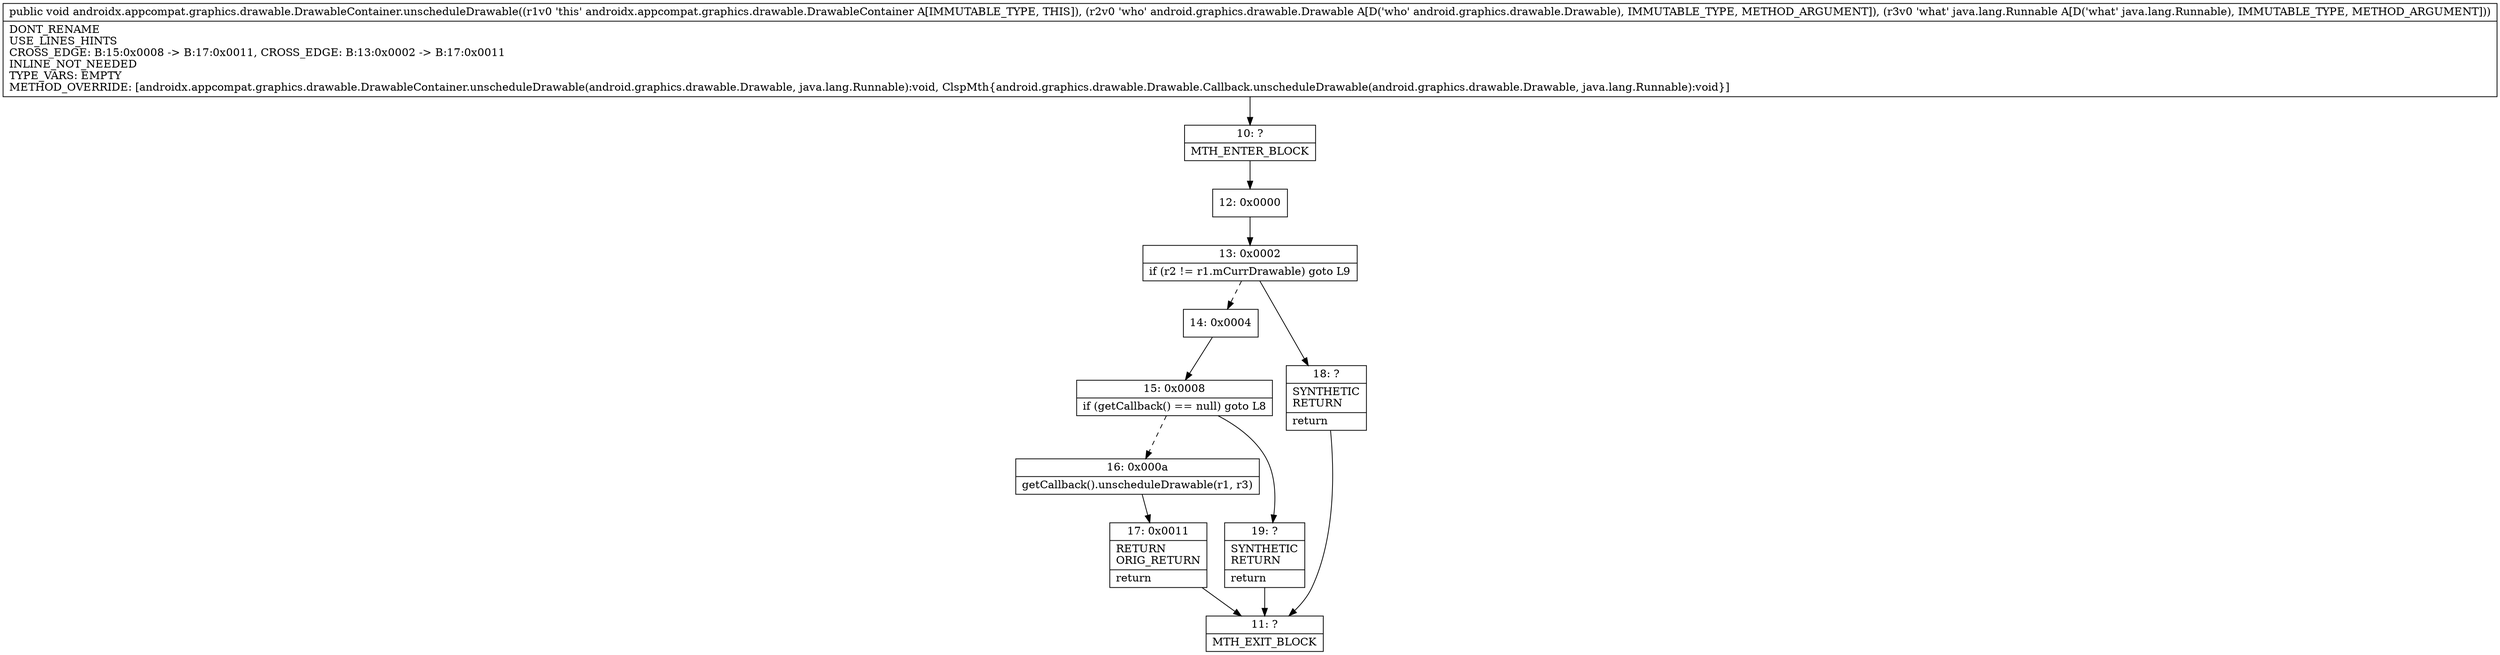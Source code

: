 digraph "CFG forandroidx.appcompat.graphics.drawable.DrawableContainer.unscheduleDrawable(Landroid\/graphics\/drawable\/Drawable;Ljava\/lang\/Runnable;)V" {
Node_10 [shape=record,label="{10\:\ ?|MTH_ENTER_BLOCK\l}"];
Node_12 [shape=record,label="{12\:\ 0x0000}"];
Node_13 [shape=record,label="{13\:\ 0x0002|if (r2 != r1.mCurrDrawable) goto L9\l}"];
Node_14 [shape=record,label="{14\:\ 0x0004}"];
Node_15 [shape=record,label="{15\:\ 0x0008|if (getCallback() == null) goto L8\l}"];
Node_16 [shape=record,label="{16\:\ 0x000a|getCallback().unscheduleDrawable(r1, r3)\l}"];
Node_17 [shape=record,label="{17\:\ 0x0011|RETURN\lORIG_RETURN\l|return\l}"];
Node_11 [shape=record,label="{11\:\ ?|MTH_EXIT_BLOCK\l}"];
Node_19 [shape=record,label="{19\:\ ?|SYNTHETIC\lRETURN\l|return\l}"];
Node_18 [shape=record,label="{18\:\ ?|SYNTHETIC\lRETURN\l|return\l}"];
MethodNode[shape=record,label="{public void androidx.appcompat.graphics.drawable.DrawableContainer.unscheduleDrawable((r1v0 'this' androidx.appcompat.graphics.drawable.DrawableContainer A[IMMUTABLE_TYPE, THIS]), (r2v0 'who' android.graphics.drawable.Drawable A[D('who' android.graphics.drawable.Drawable), IMMUTABLE_TYPE, METHOD_ARGUMENT]), (r3v0 'what' java.lang.Runnable A[D('what' java.lang.Runnable), IMMUTABLE_TYPE, METHOD_ARGUMENT]))  | DONT_RENAME\lUSE_LINES_HINTS\lCROSS_EDGE: B:15:0x0008 \-\> B:17:0x0011, CROSS_EDGE: B:13:0x0002 \-\> B:17:0x0011\lINLINE_NOT_NEEDED\lTYPE_VARS: EMPTY\lMETHOD_OVERRIDE: [androidx.appcompat.graphics.drawable.DrawableContainer.unscheduleDrawable(android.graphics.drawable.Drawable, java.lang.Runnable):void, ClspMth\{android.graphics.drawable.Drawable.Callback.unscheduleDrawable(android.graphics.drawable.Drawable, java.lang.Runnable):void\}]\l}"];
MethodNode -> Node_10;Node_10 -> Node_12;
Node_12 -> Node_13;
Node_13 -> Node_14[style=dashed];
Node_13 -> Node_18;
Node_14 -> Node_15;
Node_15 -> Node_16[style=dashed];
Node_15 -> Node_19;
Node_16 -> Node_17;
Node_17 -> Node_11;
Node_19 -> Node_11;
Node_18 -> Node_11;
}

